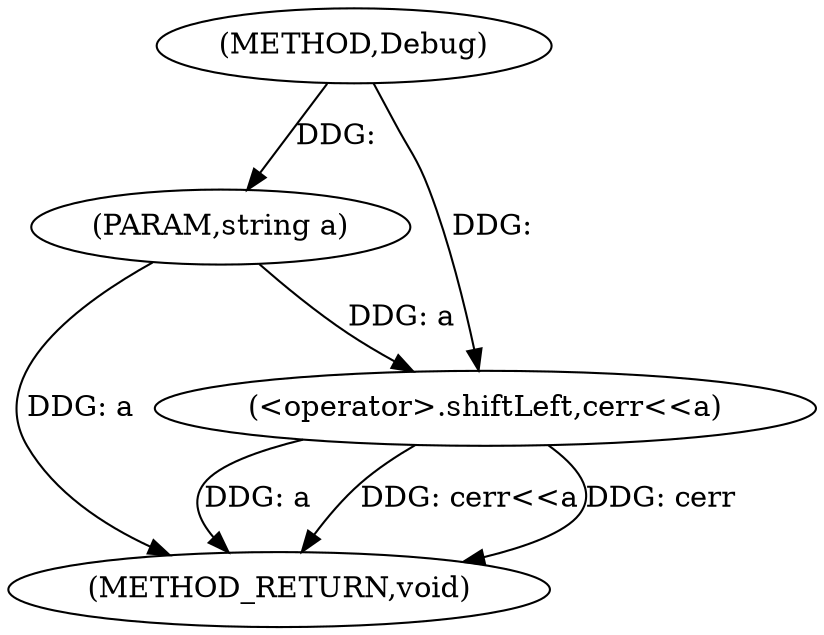 digraph "Debug" {  
"1000144" [label = "(METHOD,Debug)" ]
"1000150" [label = "(METHOD_RETURN,void)" ]
"1000145" [label = "(PARAM,string a)" ]
"1000147" [label = "(<operator>.shiftLeft,cerr<<a)" ]
  "1000145" -> "1000150"  [ label = "DDG: a"] 
  "1000147" -> "1000150"  [ label = "DDG: a"] 
  "1000147" -> "1000150"  [ label = "DDG: cerr<<a"] 
  "1000147" -> "1000150"  [ label = "DDG: cerr"] 
  "1000144" -> "1000145"  [ label = "DDG: "] 
  "1000144" -> "1000147"  [ label = "DDG: "] 
  "1000145" -> "1000147"  [ label = "DDG: a"] 
}

